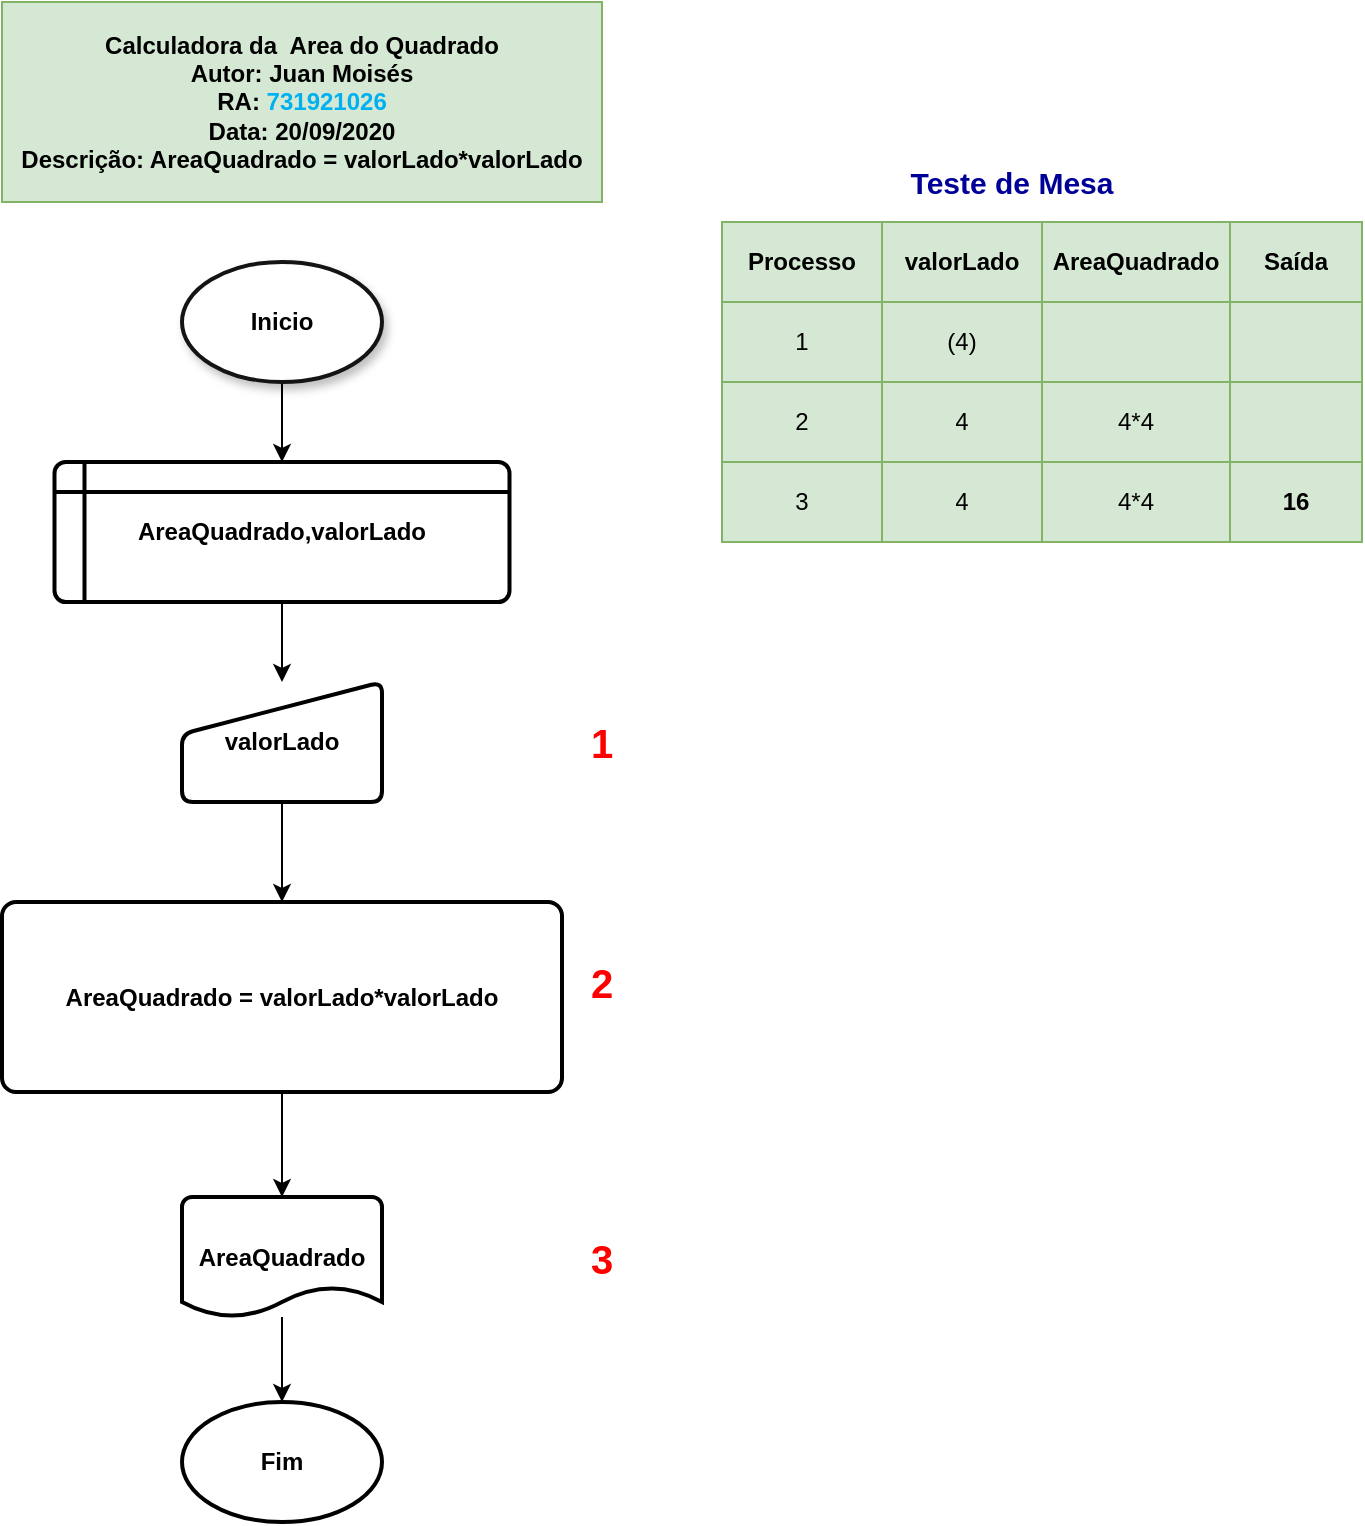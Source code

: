 <mxfile version="13.7.3" type="device"><diagram id="5zeb7JyEfDoHMgoVLmLV" name="Página-1"><mxGraphModel dx="868" dy="520" grid="1" gridSize="10" guides="1" tooltips="1" connect="1" arrows="1" fold="1" page="1" pageScale="1" pageWidth="827" pageHeight="1169" math="0" shadow="0"><root><mxCell id="0"/><mxCell id="1" parent="0"/><mxCell id="ie0Ktrtr9YrMIPBcvlcB-1" value="Calculadora da&amp;nbsp; Area do Quadrado&lt;br&gt;Autor: Juan Moisés&lt;br&gt;RA:&amp;nbsp;&lt;b&gt;&lt;span style=&quot;font-size: 9.0pt ; line-height: 107% ; font-family: &amp;#34;calibri&amp;#34; , sans-serif ; color: #00b0f0&quot;&gt;731921026&lt;/span&gt;&lt;/b&gt;&lt;br&gt;Data: 20/09/2020&lt;br&gt;Descrição: AreaQuadrado = valorLado*valorLado" style="text;html=1;strokeColor=#82b366;fillColor=#d5e8d4;align=center;verticalAlign=middle;whiteSpace=wrap;rounded=0;fontStyle=1;" parent="1" vertex="1"><mxGeometry x="40" y="60" width="300" height="100" as="geometry"/></mxCell><mxCell id="ie0Ktrtr9YrMIPBcvlcB-9" style="edgeStyle=orthogonalEdgeStyle;rounded=0;orthogonalLoop=1;jettySize=auto;html=1;exitX=0.5;exitY=1;exitDx=0;exitDy=0;exitPerimeter=0;entryX=0.5;entryY=0;entryDx=0;entryDy=0;fontStyle=1" parent="1" source="ie0Ktrtr9YrMIPBcvlcB-2" target="ie0Ktrtr9YrMIPBcvlcB-3" edge="1"><mxGeometry relative="1" as="geometry"/></mxCell><mxCell id="ie0Ktrtr9YrMIPBcvlcB-2" value="Inicio" style="strokeWidth=2;html=1;shape=mxgraph.flowchart.start_1;whiteSpace=wrap;fillColor=#FFFFFF;strokeColor=#141414;shadow=1;fontStyle=1" parent="1" vertex="1"><mxGeometry x="130" y="190" width="100" height="60" as="geometry"/></mxCell><mxCell id="fAE-o2tVmy5icpKjN8q8-1" style="edgeStyle=orthogonalEdgeStyle;rounded=0;orthogonalLoop=1;jettySize=auto;html=1;exitX=0.5;exitY=1;exitDx=0;exitDy=0;" parent="1" source="ie0Ktrtr9YrMIPBcvlcB-3" target="ie0Ktrtr9YrMIPBcvlcB-5" edge="1"><mxGeometry relative="1" as="geometry"/></mxCell><mxCell id="ie0Ktrtr9YrMIPBcvlcB-3" value="AreaQuadrado,valorLado" style="shape=internalStorage;whiteSpace=wrap;html=1;dx=15;dy=15;rounded=1;arcSize=8;strokeWidth=2;fontStyle=1" parent="1" vertex="1"><mxGeometry x="66.25" y="290" width="227.5" height="70" as="geometry"/></mxCell><mxCell id="IbRxpVIgbMtFxvhXLxfF-1" style="edgeStyle=orthogonalEdgeStyle;rounded=0;orthogonalLoop=1;jettySize=auto;html=1;exitX=0.5;exitY=1;exitDx=0;exitDy=0;entryX=0.5;entryY=0;entryDx=0;entryDy=0;" parent="1" source="ie0Ktrtr9YrMIPBcvlcB-5" target="ie0Ktrtr9YrMIPBcvlcB-6" edge="1"><mxGeometry relative="1" as="geometry"/></mxCell><mxCell id="ie0Ktrtr9YrMIPBcvlcB-5" value="valorLado" style="html=1;strokeWidth=2;shape=manualInput;whiteSpace=wrap;rounded=1;size=26;arcSize=11;fontStyle=1" parent="1" vertex="1"><mxGeometry x="130" y="400" width="100" height="60" as="geometry"/></mxCell><mxCell id="ie0Ktrtr9YrMIPBcvlcB-12" style="edgeStyle=orthogonalEdgeStyle;rounded=0;orthogonalLoop=1;jettySize=auto;html=1;exitX=0.5;exitY=1;exitDx=0;exitDy=0;fontStyle=1" parent="1" source="ie0Ktrtr9YrMIPBcvlcB-6" target="ie0Ktrtr9YrMIPBcvlcB-7" edge="1"><mxGeometry relative="1" as="geometry"/></mxCell><mxCell id="ie0Ktrtr9YrMIPBcvlcB-6" value="AreaQuadrado = valorLado*valorLado" style="rounded=1;whiteSpace=wrap;html=1;absoluteArcSize=1;arcSize=14;strokeWidth=2;fontStyle=1" parent="1" vertex="1"><mxGeometry x="40" y="510" width="280" height="95" as="geometry"/></mxCell><mxCell id="ie0Ktrtr9YrMIPBcvlcB-13" value="" style="edgeStyle=orthogonalEdgeStyle;rounded=0;orthogonalLoop=1;jettySize=auto;html=1;fontStyle=1" parent="1" source="ie0Ktrtr9YrMIPBcvlcB-7" target="ie0Ktrtr9YrMIPBcvlcB-8" edge="1"><mxGeometry relative="1" as="geometry"/></mxCell><mxCell id="ie0Ktrtr9YrMIPBcvlcB-7" value="AreaQuadrado" style="strokeWidth=2;html=1;shape=mxgraph.flowchart.document2;whiteSpace=wrap;size=0.25;fontStyle=1" parent="1" vertex="1"><mxGeometry x="130" y="657.5" width="100" height="60" as="geometry"/></mxCell><mxCell id="OhAIjAcmLsiKrDZbEKEv-1" value="" style="shape=table;html=1;whiteSpace=wrap;startSize=0;container=1;collapsible=0;childLayout=tableLayout;fillColor=#d5e8d4;strokeColor=#82b366;" parent="1" vertex="1"><mxGeometry x="400" y="170" width="320" height="160" as="geometry"/></mxCell><mxCell id="OhAIjAcmLsiKrDZbEKEv-2" value="" style="shape=partialRectangle;html=1;whiteSpace=wrap;collapsible=0;dropTarget=0;pointerEvents=0;fillColor=none;top=0;left=0;bottom=0;right=0;points=[[0,0.5],[1,0.5]];portConstraint=eastwest;" parent="OhAIjAcmLsiKrDZbEKEv-1" vertex="1"><mxGeometry width="320" height="40" as="geometry"/></mxCell><mxCell id="OhAIjAcmLsiKrDZbEKEv-3" value="Processo" style="shape=partialRectangle;html=1;whiteSpace=wrap;connectable=0;overflow=hidden;fillColor=none;top=0;left=0;bottom=0;right=0;fontStyle=1" parent="OhAIjAcmLsiKrDZbEKEv-2" vertex="1"><mxGeometry width="80" height="40" as="geometry"/></mxCell><mxCell id="OhAIjAcmLsiKrDZbEKEv-4" value="valorLado" style="shape=partialRectangle;html=1;whiteSpace=wrap;connectable=0;overflow=hidden;fillColor=none;top=0;left=0;bottom=0;right=0;fontStyle=1" parent="OhAIjAcmLsiKrDZbEKEv-2" vertex="1"><mxGeometry x="80" width="80" height="40" as="geometry"/></mxCell><mxCell id="OhAIjAcmLsiKrDZbEKEv-5" value="AreaQuadrado" style="shape=partialRectangle;html=1;whiteSpace=wrap;connectable=0;overflow=hidden;fillColor=none;top=0;left=0;bottom=0;right=0;fontStyle=1" parent="OhAIjAcmLsiKrDZbEKEv-2" vertex="1"><mxGeometry x="160" width="94" height="40" as="geometry"/></mxCell><mxCell id="OhAIjAcmLsiKrDZbEKEv-6" value="Saída" style="shape=partialRectangle;html=1;whiteSpace=wrap;connectable=0;overflow=hidden;fillColor=none;top=0;left=0;bottom=0;right=0;fontStyle=1" parent="OhAIjAcmLsiKrDZbEKEv-2" vertex="1"><mxGeometry x="254" width="66" height="40" as="geometry"/></mxCell><mxCell id="OhAIjAcmLsiKrDZbEKEv-7" value="" style="shape=partialRectangle;html=1;whiteSpace=wrap;collapsible=0;dropTarget=0;pointerEvents=0;fillColor=none;top=0;left=0;bottom=0;right=0;points=[[0,0.5],[1,0.5]];portConstraint=eastwest;" parent="OhAIjAcmLsiKrDZbEKEv-1" vertex="1"><mxGeometry y="40" width="320" height="40" as="geometry"/></mxCell><mxCell id="OhAIjAcmLsiKrDZbEKEv-8" value="1" style="shape=partialRectangle;html=1;whiteSpace=wrap;connectable=0;overflow=hidden;fillColor=none;top=0;left=0;bottom=0;right=0;" parent="OhAIjAcmLsiKrDZbEKEv-7" vertex="1"><mxGeometry width="80" height="40" as="geometry"/></mxCell><mxCell id="OhAIjAcmLsiKrDZbEKEv-9" value="(4)" style="shape=partialRectangle;html=1;whiteSpace=wrap;connectable=0;overflow=hidden;fillColor=none;top=0;left=0;bottom=0;right=0;" parent="OhAIjAcmLsiKrDZbEKEv-7" vertex="1"><mxGeometry x="80" width="80" height="40" as="geometry"/></mxCell><mxCell id="OhAIjAcmLsiKrDZbEKEv-10" value="" style="shape=partialRectangle;html=1;whiteSpace=wrap;connectable=0;overflow=hidden;fillColor=none;top=0;left=0;bottom=0;right=0;" parent="OhAIjAcmLsiKrDZbEKEv-7" vertex="1"><mxGeometry x="160" width="94" height="40" as="geometry"/></mxCell><mxCell id="OhAIjAcmLsiKrDZbEKEv-11" value="" style="shape=partialRectangle;html=1;whiteSpace=wrap;connectable=0;overflow=hidden;fillColor=none;top=0;left=0;bottom=0;right=0;" parent="OhAIjAcmLsiKrDZbEKEv-7" vertex="1"><mxGeometry x="254" width="66" height="40" as="geometry"/></mxCell><mxCell id="OhAIjAcmLsiKrDZbEKEv-12" style="shape=partialRectangle;html=1;whiteSpace=wrap;collapsible=0;dropTarget=0;pointerEvents=0;fillColor=none;top=0;left=0;bottom=0;right=0;points=[[0,0.5],[1,0.5]];portConstraint=eastwest;" parent="OhAIjAcmLsiKrDZbEKEv-1" vertex="1"><mxGeometry y="80" width="320" height="40" as="geometry"/></mxCell><mxCell id="OhAIjAcmLsiKrDZbEKEv-13" value="2" style="shape=partialRectangle;html=1;whiteSpace=wrap;connectable=0;overflow=hidden;fillColor=none;top=0;left=0;bottom=0;right=0;" parent="OhAIjAcmLsiKrDZbEKEv-12" vertex="1"><mxGeometry width="80" height="40" as="geometry"/></mxCell><mxCell id="OhAIjAcmLsiKrDZbEKEv-14" value="4" style="shape=partialRectangle;html=1;whiteSpace=wrap;connectable=0;overflow=hidden;fillColor=none;top=0;left=0;bottom=0;right=0;" parent="OhAIjAcmLsiKrDZbEKEv-12" vertex="1"><mxGeometry x="80" width="80" height="40" as="geometry"/></mxCell><mxCell id="OhAIjAcmLsiKrDZbEKEv-15" value="4*4" style="shape=partialRectangle;html=1;whiteSpace=wrap;connectable=0;overflow=hidden;fillColor=none;top=0;left=0;bottom=0;right=0;" parent="OhAIjAcmLsiKrDZbEKEv-12" vertex="1"><mxGeometry x="160" width="94" height="40" as="geometry"/></mxCell><mxCell id="OhAIjAcmLsiKrDZbEKEv-16" style="shape=partialRectangle;html=1;whiteSpace=wrap;connectable=0;overflow=hidden;fillColor=none;top=0;left=0;bottom=0;right=0;" parent="OhAIjAcmLsiKrDZbEKEv-12" vertex="1"><mxGeometry x="254" width="66" height="40" as="geometry"/></mxCell><mxCell id="OhAIjAcmLsiKrDZbEKEv-17" style="shape=partialRectangle;html=1;whiteSpace=wrap;collapsible=0;dropTarget=0;pointerEvents=0;fillColor=none;top=0;left=0;bottom=0;right=0;points=[[0,0.5],[1,0.5]];portConstraint=eastwest;" parent="OhAIjAcmLsiKrDZbEKEv-1" vertex="1"><mxGeometry y="120" width="320" height="40" as="geometry"/></mxCell><mxCell id="OhAIjAcmLsiKrDZbEKEv-18" value="3" style="shape=partialRectangle;html=1;whiteSpace=wrap;connectable=0;overflow=hidden;fillColor=none;top=0;left=0;bottom=0;right=0;" parent="OhAIjAcmLsiKrDZbEKEv-17" vertex="1"><mxGeometry width="80" height="40" as="geometry"/></mxCell><mxCell id="OhAIjAcmLsiKrDZbEKEv-19" value="4" style="shape=partialRectangle;html=1;whiteSpace=wrap;connectable=0;overflow=hidden;fillColor=none;top=0;left=0;bottom=0;right=0;" parent="OhAIjAcmLsiKrDZbEKEv-17" vertex="1"><mxGeometry x="80" width="80" height="40" as="geometry"/></mxCell><mxCell id="OhAIjAcmLsiKrDZbEKEv-20" value="4*4" style="shape=partialRectangle;html=1;whiteSpace=wrap;connectable=0;overflow=hidden;fillColor=none;top=0;left=0;bottom=0;right=0;" parent="OhAIjAcmLsiKrDZbEKEv-17" vertex="1"><mxGeometry x="160" width="94" height="40" as="geometry"/></mxCell><mxCell id="OhAIjAcmLsiKrDZbEKEv-21" value="16" style="shape=partialRectangle;html=1;whiteSpace=wrap;connectable=0;overflow=hidden;fillColor=none;top=0;left=0;bottom=0;right=0;fontStyle=1" parent="OhAIjAcmLsiKrDZbEKEv-17" vertex="1"><mxGeometry x="254" width="66" height="40" as="geometry"/></mxCell><mxCell id="ie0Ktrtr9YrMIPBcvlcB-8" value="Fim" style="strokeWidth=2;html=1;shape=mxgraph.flowchart.start_1;whiteSpace=wrap;fontStyle=1" parent="1" vertex="1"><mxGeometry x="130" y="760" width="100" height="60" as="geometry"/></mxCell><mxCell id="ie0Ktrtr9YrMIPBcvlcB-47" value="&lt;b style=&quot;font-size: 15px&quot;&gt;&lt;font color=&quot;#000099&quot;&gt;Teste de Mesa&lt;/font&gt;&lt;/b&gt;" style="text;html=1;strokeColor=none;fillColor=none;align=center;verticalAlign=middle;whiteSpace=wrap;rounded=0;shadow=1;fontSize=15;" parent="1" vertex="1"><mxGeometry x="470" y="140" width="150" height="20" as="geometry"/></mxCell><mxCell id="ie0Ktrtr9YrMIPBcvlcB-48" value="&lt;font style=&quot;font-size: 20px&quot;&gt;1&lt;/font&gt;" style="text;html=1;strokeColor=none;fillColor=none;align=center;verticalAlign=middle;whiteSpace=wrap;rounded=0;shadow=1;fontStyle=1;fontColor=#FF0000;strokeWidth=1;" parent="1" vertex="1"><mxGeometry x="320" y="420" width="40" height="20" as="geometry"/></mxCell><mxCell id="ie0Ktrtr9YrMIPBcvlcB-49" value="&lt;font style=&quot;font-size: 20px&quot;&gt;3&lt;/font&gt;" style="text;html=1;strokeColor=none;fillColor=none;align=center;verticalAlign=middle;whiteSpace=wrap;rounded=0;shadow=1;fontStyle=1;fontColor=#FF0000;" parent="1" vertex="1"><mxGeometry x="320" y="677.5" width="40" height="20" as="geometry"/></mxCell><mxCell id="ctD56ZZCRZL7eQ6qIZ29-4" value="&lt;font color=&quot;#ff0000&quot; style=&quot;font-size: 20px&quot;&gt;&lt;b&gt;2&lt;/b&gt;&lt;/font&gt;" style="text;html=1;strokeColor=none;fillColor=none;align=center;verticalAlign=middle;whiteSpace=wrap;rounded=0;" parent="1" vertex="1"><mxGeometry x="320" y="540" width="40" height="20" as="geometry"/></mxCell></root></mxGraphModel></diagram></mxfile>